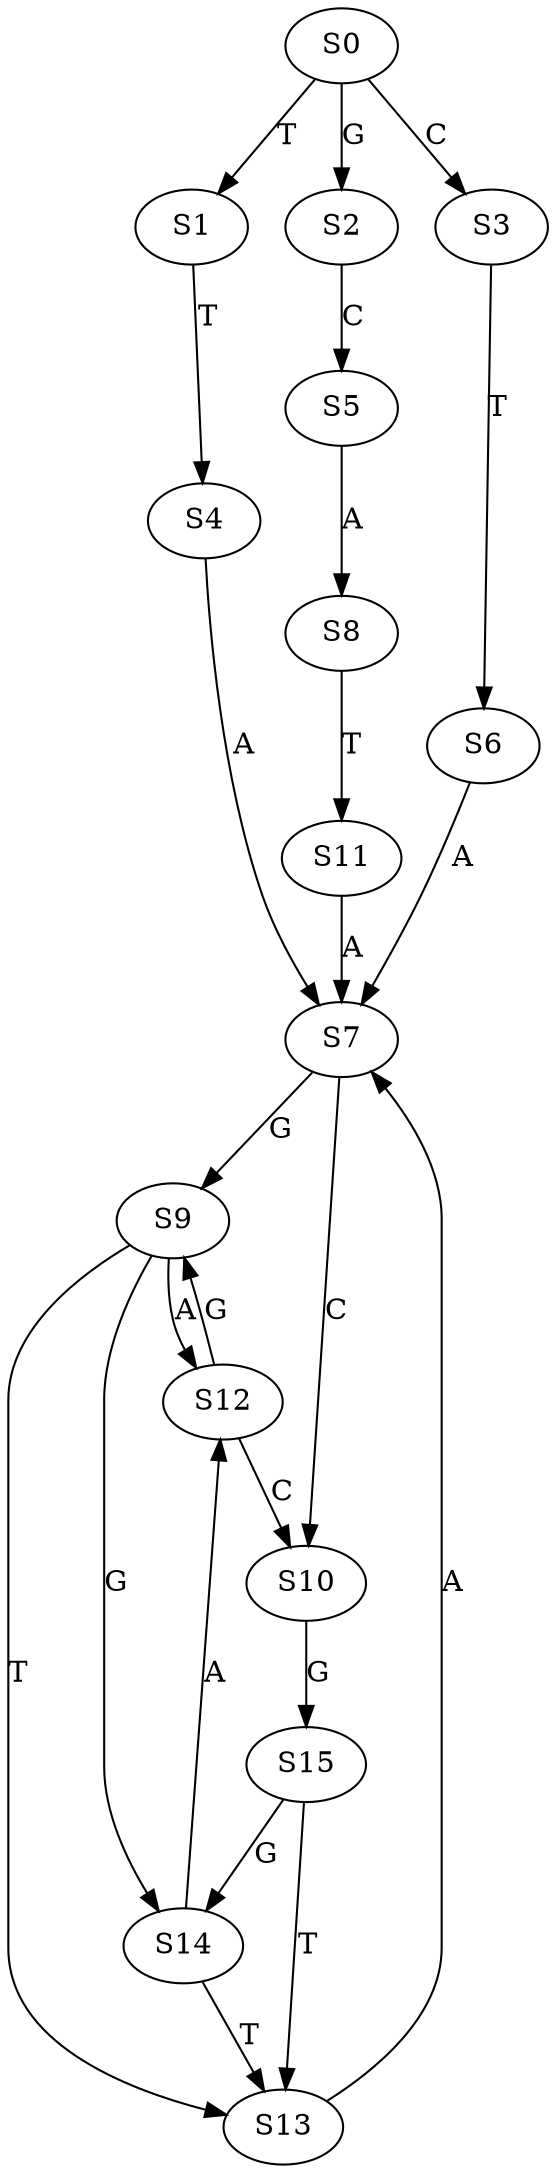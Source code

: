 strict digraph  {
	S0 -> S1 [ label = T ];
	S0 -> S2 [ label = G ];
	S0 -> S3 [ label = C ];
	S1 -> S4 [ label = T ];
	S2 -> S5 [ label = C ];
	S3 -> S6 [ label = T ];
	S4 -> S7 [ label = A ];
	S5 -> S8 [ label = A ];
	S6 -> S7 [ label = A ];
	S7 -> S9 [ label = G ];
	S7 -> S10 [ label = C ];
	S8 -> S11 [ label = T ];
	S9 -> S12 [ label = A ];
	S9 -> S13 [ label = T ];
	S9 -> S14 [ label = G ];
	S10 -> S15 [ label = G ];
	S11 -> S7 [ label = A ];
	S12 -> S10 [ label = C ];
	S12 -> S9 [ label = G ];
	S13 -> S7 [ label = A ];
	S14 -> S13 [ label = T ];
	S14 -> S12 [ label = A ];
	S15 -> S13 [ label = T ];
	S15 -> S14 [ label = G ];
}
